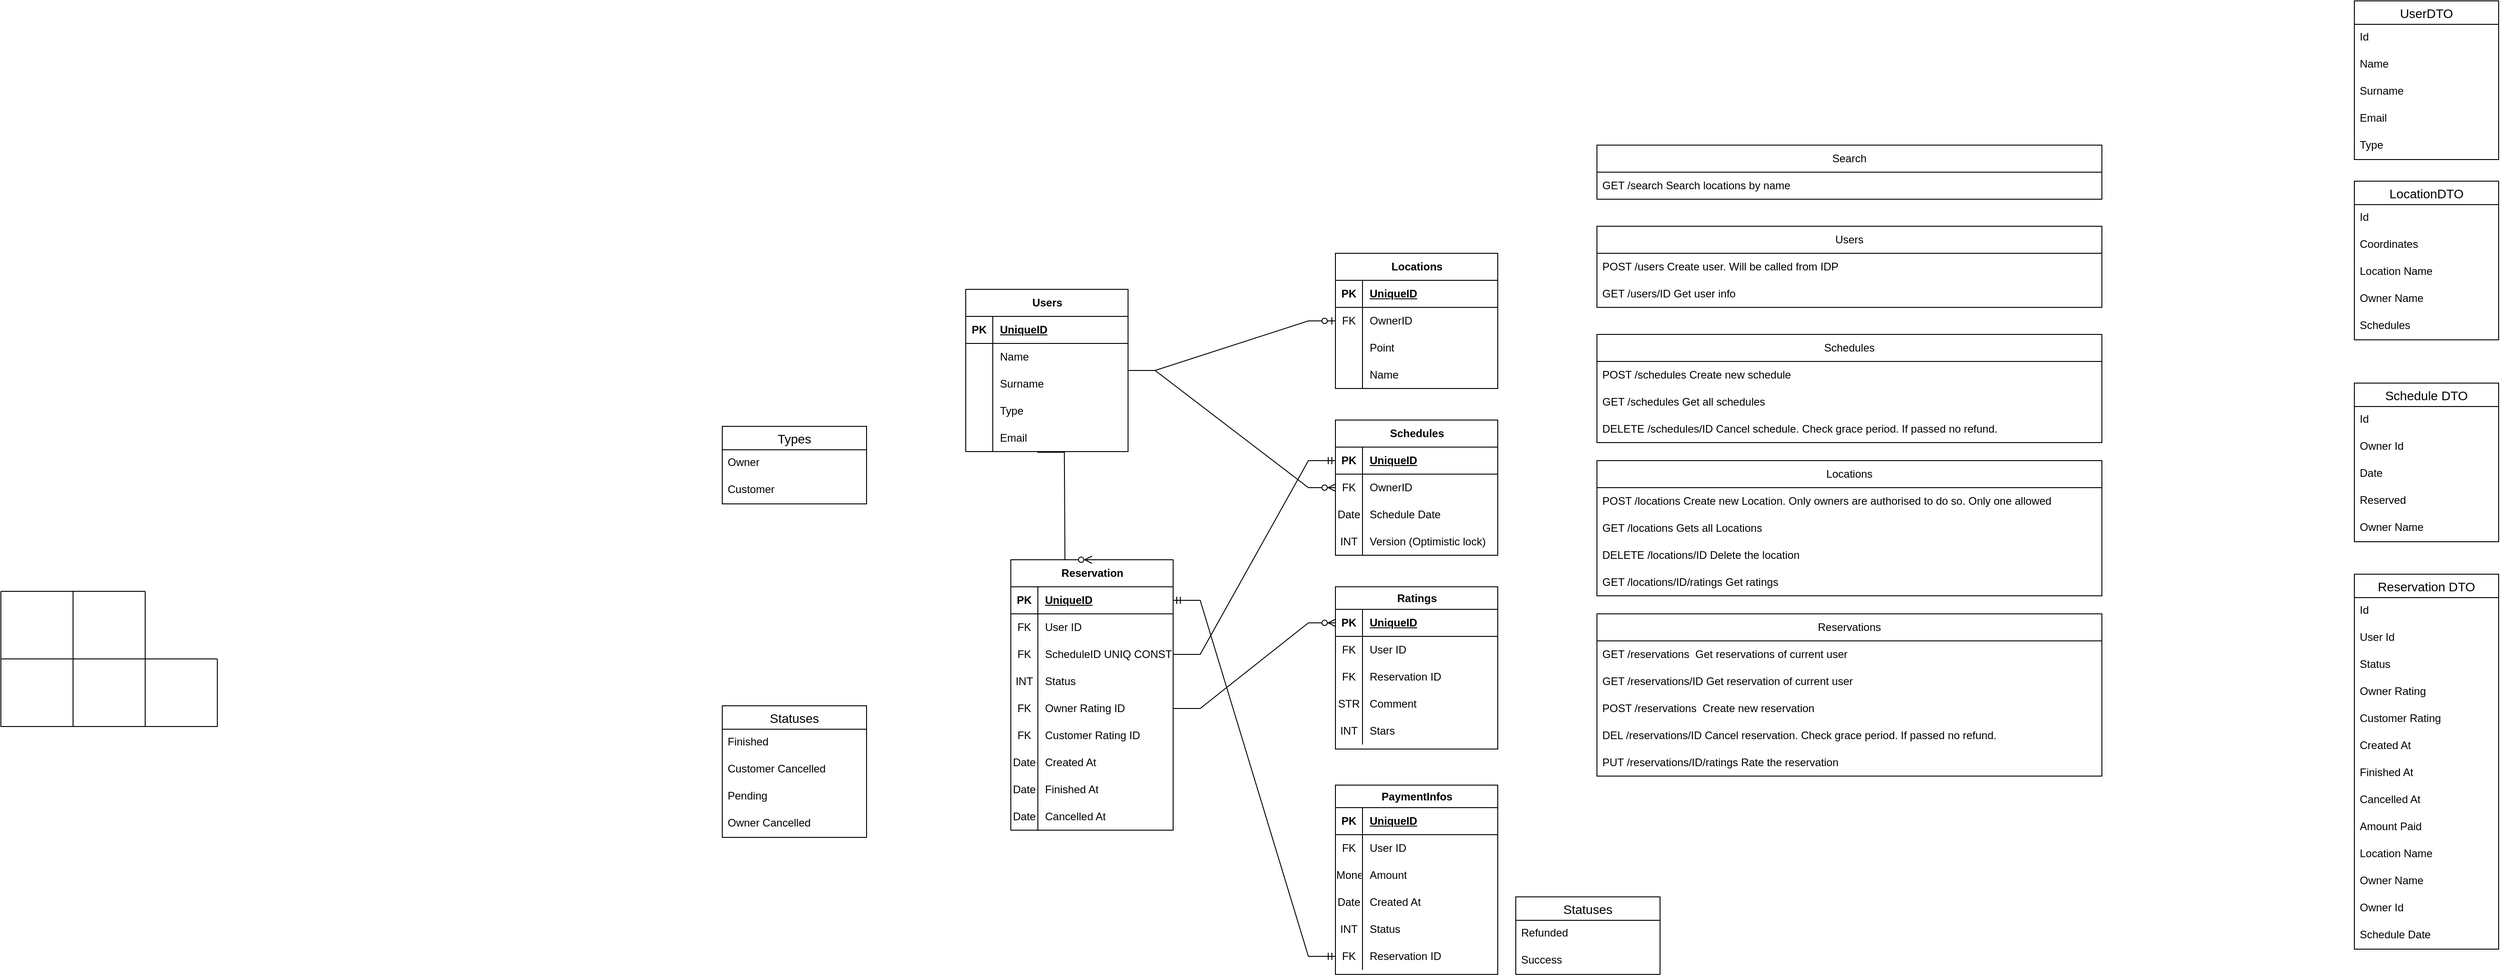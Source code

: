 <mxfile version="24.0.1" type="device">
  <diagram name="Page-1" id="3cFkuHnCAGyWRIBKNSIx">
    <mxGraphModel dx="2986" dy="1959" grid="1" gridSize="10" guides="1" tooltips="1" connect="1" arrows="1" fold="1" page="1" pageScale="1" pageWidth="1600" pageHeight="1200" math="0" shadow="0">
      <root>
        <mxCell id="0" />
        <mxCell id="1" parent="0" />
        <mxCell id="SvgguCyREbQWjPHnLZV8-1" value="Users" style="shape=table;startSize=30;container=1;collapsible=1;childLayout=tableLayout;fixedRows=1;rowLines=0;fontStyle=1;align=center;resizeLast=1;html=1;" parent="1" vertex="1">
          <mxGeometry x="70" y="-90" width="180" height="180" as="geometry" />
        </mxCell>
        <mxCell id="SvgguCyREbQWjPHnLZV8-2" value="" style="shape=tableRow;horizontal=0;startSize=0;swimlaneHead=0;swimlaneBody=0;fillColor=none;collapsible=0;dropTarget=0;points=[[0,0.5],[1,0.5]];portConstraint=eastwest;top=0;left=0;right=0;bottom=1;" parent="SvgguCyREbQWjPHnLZV8-1" vertex="1">
          <mxGeometry y="30" width="180" height="30" as="geometry" />
        </mxCell>
        <mxCell id="SvgguCyREbQWjPHnLZV8-3" value="PK" style="shape=partialRectangle;connectable=0;fillColor=none;top=0;left=0;bottom=0;right=0;fontStyle=1;overflow=hidden;whiteSpace=wrap;html=1;" parent="SvgguCyREbQWjPHnLZV8-2" vertex="1">
          <mxGeometry width="30" height="30" as="geometry">
            <mxRectangle width="30" height="30" as="alternateBounds" />
          </mxGeometry>
        </mxCell>
        <mxCell id="SvgguCyREbQWjPHnLZV8-4" value="UniqueID" style="shape=partialRectangle;connectable=0;fillColor=none;top=0;left=0;bottom=0;right=0;align=left;spacingLeft=6;fontStyle=5;overflow=hidden;whiteSpace=wrap;html=1;" parent="SvgguCyREbQWjPHnLZV8-2" vertex="1">
          <mxGeometry x="30" width="150" height="30" as="geometry">
            <mxRectangle width="150" height="30" as="alternateBounds" />
          </mxGeometry>
        </mxCell>
        <mxCell id="SvgguCyREbQWjPHnLZV8-5" value="" style="shape=tableRow;horizontal=0;startSize=0;swimlaneHead=0;swimlaneBody=0;fillColor=none;collapsible=0;dropTarget=0;points=[[0,0.5],[1,0.5]];portConstraint=eastwest;top=0;left=0;right=0;bottom=0;" parent="SvgguCyREbQWjPHnLZV8-1" vertex="1">
          <mxGeometry y="60" width="180" height="30" as="geometry" />
        </mxCell>
        <mxCell id="SvgguCyREbQWjPHnLZV8-6" value="" style="shape=partialRectangle;connectable=0;fillColor=none;top=0;left=0;bottom=0;right=0;editable=1;overflow=hidden;whiteSpace=wrap;html=1;" parent="SvgguCyREbQWjPHnLZV8-5" vertex="1">
          <mxGeometry width="30" height="30" as="geometry">
            <mxRectangle width="30" height="30" as="alternateBounds" />
          </mxGeometry>
        </mxCell>
        <mxCell id="SvgguCyREbQWjPHnLZV8-7" value="Name" style="shape=partialRectangle;connectable=0;fillColor=none;top=0;left=0;bottom=0;right=0;align=left;spacingLeft=6;overflow=hidden;whiteSpace=wrap;html=1;" parent="SvgguCyREbQWjPHnLZV8-5" vertex="1">
          <mxGeometry x="30" width="150" height="30" as="geometry">
            <mxRectangle width="150" height="30" as="alternateBounds" />
          </mxGeometry>
        </mxCell>
        <mxCell id="SvgguCyREbQWjPHnLZV8-8" value="" style="shape=tableRow;horizontal=0;startSize=0;swimlaneHead=0;swimlaneBody=0;fillColor=none;collapsible=0;dropTarget=0;points=[[0,0.5],[1,0.5]];portConstraint=eastwest;top=0;left=0;right=0;bottom=0;" parent="SvgguCyREbQWjPHnLZV8-1" vertex="1">
          <mxGeometry y="90" width="180" height="30" as="geometry" />
        </mxCell>
        <mxCell id="SvgguCyREbQWjPHnLZV8-9" value="" style="shape=partialRectangle;connectable=0;fillColor=none;top=0;left=0;bottom=0;right=0;editable=1;overflow=hidden;whiteSpace=wrap;html=1;" parent="SvgguCyREbQWjPHnLZV8-8" vertex="1">
          <mxGeometry width="30" height="30" as="geometry">
            <mxRectangle width="30" height="30" as="alternateBounds" />
          </mxGeometry>
        </mxCell>
        <mxCell id="SvgguCyREbQWjPHnLZV8-10" value="Surname" style="shape=partialRectangle;connectable=0;fillColor=none;top=0;left=0;bottom=0;right=0;align=left;spacingLeft=6;overflow=hidden;whiteSpace=wrap;html=1;" parent="SvgguCyREbQWjPHnLZV8-8" vertex="1">
          <mxGeometry x="30" width="150" height="30" as="geometry">
            <mxRectangle width="150" height="30" as="alternateBounds" />
          </mxGeometry>
        </mxCell>
        <mxCell id="SvgguCyREbQWjPHnLZV8-11" value="" style="shape=tableRow;horizontal=0;startSize=0;swimlaneHead=0;swimlaneBody=0;fillColor=none;collapsible=0;dropTarget=0;points=[[0,0.5],[1,0.5]];portConstraint=eastwest;top=0;left=0;right=0;bottom=0;" parent="SvgguCyREbQWjPHnLZV8-1" vertex="1">
          <mxGeometry y="120" width="180" height="30" as="geometry" />
        </mxCell>
        <mxCell id="SvgguCyREbQWjPHnLZV8-12" value="" style="shape=partialRectangle;connectable=0;fillColor=none;top=0;left=0;bottom=0;right=0;editable=1;overflow=hidden;whiteSpace=wrap;html=1;" parent="SvgguCyREbQWjPHnLZV8-11" vertex="1">
          <mxGeometry width="30" height="30" as="geometry">
            <mxRectangle width="30" height="30" as="alternateBounds" />
          </mxGeometry>
        </mxCell>
        <mxCell id="SvgguCyREbQWjPHnLZV8-13" value="Type" style="shape=partialRectangle;connectable=0;fillColor=none;top=0;left=0;bottom=0;right=0;align=left;spacingLeft=6;overflow=hidden;whiteSpace=wrap;html=1;" parent="SvgguCyREbQWjPHnLZV8-11" vertex="1">
          <mxGeometry x="30" width="150" height="30" as="geometry">
            <mxRectangle width="150" height="30" as="alternateBounds" />
          </mxGeometry>
        </mxCell>
        <mxCell id="SvgguCyREbQWjPHnLZV8-91" style="shape=tableRow;horizontal=0;startSize=0;swimlaneHead=0;swimlaneBody=0;fillColor=none;collapsible=0;dropTarget=0;points=[[0,0.5],[1,0.5]];portConstraint=eastwest;top=0;left=0;right=0;bottom=0;" parent="SvgguCyREbQWjPHnLZV8-1" vertex="1">
          <mxGeometry y="150" width="180" height="30" as="geometry" />
        </mxCell>
        <mxCell id="SvgguCyREbQWjPHnLZV8-92" style="shape=partialRectangle;connectable=0;fillColor=none;top=0;left=0;bottom=0;right=0;editable=1;overflow=hidden;whiteSpace=wrap;html=1;" parent="SvgguCyREbQWjPHnLZV8-91" vertex="1">
          <mxGeometry width="30" height="30" as="geometry">
            <mxRectangle width="30" height="30" as="alternateBounds" />
          </mxGeometry>
        </mxCell>
        <mxCell id="SvgguCyREbQWjPHnLZV8-93" value="Email" style="shape=partialRectangle;connectable=0;fillColor=none;top=0;left=0;bottom=0;right=0;align=left;spacingLeft=6;overflow=hidden;whiteSpace=wrap;html=1;" parent="SvgguCyREbQWjPHnLZV8-91" vertex="1">
          <mxGeometry x="30" width="150" height="30" as="geometry">
            <mxRectangle width="150" height="30" as="alternateBounds" />
          </mxGeometry>
        </mxCell>
        <mxCell id="SvgguCyREbQWjPHnLZV8-14" value="Reservation" style="shape=table;startSize=30;container=1;collapsible=1;childLayout=tableLayout;fixedRows=1;rowLines=0;fontStyle=1;align=center;resizeLast=1;html=1;" parent="1" vertex="1">
          <mxGeometry x="120" y="210" width="180" height="300" as="geometry" />
        </mxCell>
        <mxCell id="SvgguCyREbQWjPHnLZV8-15" value="" style="shape=tableRow;horizontal=0;startSize=0;swimlaneHead=0;swimlaneBody=0;fillColor=none;collapsible=0;dropTarget=0;points=[[0,0.5],[1,0.5]];portConstraint=eastwest;top=0;left=0;right=0;bottom=1;" parent="SvgguCyREbQWjPHnLZV8-14" vertex="1">
          <mxGeometry y="30" width="180" height="30" as="geometry" />
        </mxCell>
        <mxCell id="SvgguCyREbQWjPHnLZV8-16" value="PK" style="shape=partialRectangle;connectable=0;fillColor=none;top=0;left=0;bottom=0;right=0;fontStyle=1;overflow=hidden;whiteSpace=wrap;html=1;" parent="SvgguCyREbQWjPHnLZV8-15" vertex="1">
          <mxGeometry width="30" height="30" as="geometry">
            <mxRectangle width="30" height="30" as="alternateBounds" />
          </mxGeometry>
        </mxCell>
        <mxCell id="SvgguCyREbQWjPHnLZV8-17" value="UniqueID" style="shape=partialRectangle;connectable=0;fillColor=none;top=0;left=0;bottom=0;right=0;align=left;spacingLeft=6;fontStyle=5;overflow=hidden;whiteSpace=wrap;html=1;" parent="SvgguCyREbQWjPHnLZV8-15" vertex="1">
          <mxGeometry x="30" width="150" height="30" as="geometry">
            <mxRectangle width="150" height="30" as="alternateBounds" />
          </mxGeometry>
        </mxCell>
        <mxCell id="SvgguCyREbQWjPHnLZV8-18" value="" style="shape=tableRow;horizontal=0;startSize=0;swimlaneHead=0;swimlaneBody=0;fillColor=none;collapsible=0;dropTarget=0;points=[[0,0.5],[1,0.5]];portConstraint=eastwest;top=0;left=0;right=0;bottom=0;" parent="SvgguCyREbQWjPHnLZV8-14" vertex="1">
          <mxGeometry y="60" width="180" height="30" as="geometry" />
        </mxCell>
        <mxCell id="SvgguCyREbQWjPHnLZV8-19" value="FK" style="shape=partialRectangle;connectable=0;fillColor=none;top=0;left=0;bottom=0;right=0;editable=1;overflow=hidden;whiteSpace=wrap;html=1;" parent="SvgguCyREbQWjPHnLZV8-18" vertex="1">
          <mxGeometry width="30" height="30" as="geometry">
            <mxRectangle width="30" height="30" as="alternateBounds" />
          </mxGeometry>
        </mxCell>
        <mxCell id="SvgguCyREbQWjPHnLZV8-20" value="User ID" style="shape=partialRectangle;connectable=0;fillColor=none;top=0;left=0;bottom=0;right=0;align=left;spacingLeft=6;overflow=hidden;whiteSpace=wrap;html=1;" parent="SvgguCyREbQWjPHnLZV8-18" vertex="1">
          <mxGeometry x="30" width="150" height="30" as="geometry">
            <mxRectangle width="150" height="30" as="alternateBounds" />
          </mxGeometry>
        </mxCell>
        <mxCell id="SvgguCyREbQWjPHnLZV8-21" value="" style="shape=tableRow;horizontal=0;startSize=0;swimlaneHead=0;swimlaneBody=0;fillColor=none;collapsible=0;dropTarget=0;points=[[0,0.5],[1,0.5]];portConstraint=eastwest;top=0;left=0;right=0;bottom=0;" parent="SvgguCyREbQWjPHnLZV8-14" vertex="1">
          <mxGeometry y="90" width="180" height="30" as="geometry" />
        </mxCell>
        <mxCell id="SvgguCyREbQWjPHnLZV8-22" value="FK" style="shape=partialRectangle;connectable=0;fillColor=none;top=0;left=0;bottom=0;right=0;editable=1;overflow=hidden;whiteSpace=wrap;html=1;" parent="SvgguCyREbQWjPHnLZV8-21" vertex="1">
          <mxGeometry width="30" height="30" as="geometry">
            <mxRectangle width="30" height="30" as="alternateBounds" />
          </mxGeometry>
        </mxCell>
        <mxCell id="SvgguCyREbQWjPHnLZV8-23" value="ScheduleID UNIQ CONST" style="shape=partialRectangle;connectable=0;fillColor=none;top=0;left=0;bottom=0;right=0;align=left;spacingLeft=6;overflow=hidden;whiteSpace=wrap;html=1;" parent="SvgguCyREbQWjPHnLZV8-21" vertex="1">
          <mxGeometry x="30" width="150" height="30" as="geometry">
            <mxRectangle width="150" height="30" as="alternateBounds" />
          </mxGeometry>
        </mxCell>
        <mxCell id="SvgguCyREbQWjPHnLZV8-24" value="" style="shape=tableRow;horizontal=0;startSize=0;swimlaneHead=0;swimlaneBody=0;fillColor=none;collapsible=0;dropTarget=0;points=[[0,0.5],[1,0.5]];portConstraint=eastwest;top=0;left=0;right=0;bottom=0;" parent="SvgguCyREbQWjPHnLZV8-14" vertex="1">
          <mxGeometry y="120" width="180" height="30" as="geometry" />
        </mxCell>
        <mxCell id="SvgguCyREbQWjPHnLZV8-25" value="INT" style="shape=partialRectangle;connectable=0;fillColor=none;top=0;left=0;bottom=0;right=0;editable=1;overflow=hidden;whiteSpace=wrap;html=1;" parent="SvgguCyREbQWjPHnLZV8-24" vertex="1">
          <mxGeometry width="30" height="30" as="geometry">
            <mxRectangle width="30" height="30" as="alternateBounds" />
          </mxGeometry>
        </mxCell>
        <mxCell id="SvgguCyREbQWjPHnLZV8-26" value="Status" style="shape=partialRectangle;connectable=0;fillColor=none;top=0;left=0;bottom=0;right=0;align=left;spacingLeft=6;overflow=hidden;whiteSpace=wrap;html=1;" parent="SvgguCyREbQWjPHnLZV8-24" vertex="1">
          <mxGeometry x="30" width="150" height="30" as="geometry">
            <mxRectangle width="150" height="30" as="alternateBounds" />
          </mxGeometry>
        </mxCell>
        <mxCell id="SvgguCyREbQWjPHnLZV8-41" style="shape=tableRow;horizontal=0;startSize=0;swimlaneHead=0;swimlaneBody=0;fillColor=none;collapsible=0;dropTarget=0;points=[[0,0.5],[1,0.5]];portConstraint=eastwest;top=0;left=0;right=0;bottom=0;" parent="SvgguCyREbQWjPHnLZV8-14" vertex="1">
          <mxGeometry y="150" width="180" height="30" as="geometry" />
        </mxCell>
        <mxCell id="SvgguCyREbQWjPHnLZV8-42" value="FK" style="shape=partialRectangle;connectable=0;fillColor=none;top=0;left=0;bottom=0;right=0;editable=1;overflow=hidden;whiteSpace=wrap;html=1;" parent="SvgguCyREbQWjPHnLZV8-41" vertex="1">
          <mxGeometry width="30" height="30" as="geometry">
            <mxRectangle width="30" height="30" as="alternateBounds" />
          </mxGeometry>
        </mxCell>
        <mxCell id="SvgguCyREbQWjPHnLZV8-43" value="Owner Rating ID" style="shape=partialRectangle;connectable=0;fillColor=none;top=0;left=0;bottom=0;right=0;align=left;spacingLeft=6;overflow=hidden;whiteSpace=wrap;html=1;" parent="SvgguCyREbQWjPHnLZV8-41" vertex="1">
          <mxGeometry x="30" width="150" height="30" as="geometry">
            <mxRectangle width="150" height="30" as="alternateBounds" />
          </mxGeometry>
        </mxCell>
        <mxCell id="SvgguCyREbQWjPHnLZV8-78" style="shape=tableRow;horizontal=0;startSize=0;swimlaneHead=0;swimlaneBody=0;fillColor=none;collapsible=0;dropTarget=0;points=[[0,0.5],[1,0.5]];portConstraint=eastwest;top=0;left=0;right=0;bottom=0;" parent="SvgguCyREbQWjPHnLZV8-14" vertex="1">
          <mxGeometry y="180" width="180" height="30" as="geometry" />
        </mxCell>
        <mxCell id="SvgguCyREbQWjPHnLZV8-79" value="FK" style="shape=partialRectangle;connectable=0;fillColor=none;top=0;left=0;bottom=0;right=0;editable=1;overflow=hidden;whiteSpace=wrap;html=1;" parent="SvgguCyREbQWjPHnLZV8-78" vertex="1">
          <mxGeometry width="30" height="30" as="geometry">
            <mxRectangle width="30" height="30" as="alternateBounds" />
          </mxGeometry>
        </mxCell>
        <mxCell id="SvgguCyREbQWjPHnLZV8-80" value="Customer Rating ID" style="shape=partialRectangle;connectable=0;fillColor=none;top=0;left=0;bottom=0;right=0;align=left;spacingLeft=6;overflow=hidden;whiteSpace=wrap;html=1;" parent="SvgguCyREbQWjPHnLZV8-78" vertex="1">
          <mxGeometry x="30" width="150" height="30" as="geometry">
            <mxRectangle width="150" height="30" as="alternateBounds" />
          </mxGeometry>
        </mxCell>
        <mxCell id="p0pps07FOHElQhbZ_W9Z-16" style="shape=tableRow;horizontal=0;startSize=0;swimlaneHead=0;swimlaneBody=0;fillColor=none;collapsible=0;dropTarget=0;points=[[0,0.5],[1,0.5]];portConstraint=eastwest;top=0;left=0;right=0;bottom=0;" parent="SvgguCyREbQWjPHnLZV8-14" vertex="1">
          <mxGeometry y="210" width="180" height="30" as="geometry" />
        </mxCell>
        <mxCell id="p0pps07FOHElQhbZ_W9Z-17" value="Date" style="shape=partialRectangle;connectable=0;fillColor=none;top=0;left=0;bottom=0;right=0;editable=1;overflow=hidden;whiteSpace=wrap;html=1;" parent="p0pps07FOHElQhbZ_W9Z-16" vertex="1">
          <mxGeometry width="30" height="30" as="geometry">
            <mxRectangle width="30" height="30" as="alternateBounds" />
          </mxGeometry>
        </mxCell>
        <mxCell id="p0pps07FOHElQhbZ_W9Z-18" value="Created At" style="shape=partialRectangle;connectable=0;fillColor=none;top=0;left=0;bottom=0;right=0;align=left;spacingLeft=6;overflow=hidden;whiteSpace=wrap;html=1;" parent="p0pps07FOHElQhbZ_W9Z-16" vertex="1">
          <mxGeometry x="30" width="150" height="30" as="geometry">
            <mxRectangle width="150" height="30" as="alternateBounds" />
          </mxGeometry>
        </mxCell>
        <mxCell id="p0pps07FOHElQhbZ_W9Z-19" style="shape=tableRow;horizontal=0;startSize=0;swimlaneHead=0;swimlaneBody=0;fillColor=none;collapsible=0;dropTarget=0;points=[[0,0.5],[1,0.5]];portConstraint=eastwest;top=0;left=0;right=0;bottom=0;" parent="SvgguCyREbQWjPHnLZV8-14" vertex="1">
          <mxGeometry y="240" width="180" height="30" as="geometry" />
        </mxCell>
        <mxCell id="p0pps07FOHElQhbZ_W9Z-20" value="Date" style="shape=partialRectangle;connectable=0;fillColor=none;top=0;left=0;bottom=0;right=0;editable=1;overflow=hidden;whiteSpace=wrap;html=1;" parent="p0pps07FOHElQhbZ_W9Z-19" vertex="1">
          <mxGeometry width="30" height="30" as="geometry">
            <mxRectangle width="30" height="30" as="alternateBounds" />
          </mxGeometry>
        </mxCell>
        <mxCell id="p0pps07FOHElQhbZ_W9Z-21" value="Finished At" style="shape=partialRectangle;connectable=0;fillColor=none;top=0;left=0;bottom=0;right=0;align=left;spacingLeft=6;overflow=hidden;whiteSpace=wrap;html=1;" parent="p0pps07FOHElQhbZ_W9Z-19" vertex="1">
          <mxGeometry x="30" width="150" height="30" as="geometry">
            <mxRectangle width="150" height="30" as="alternateBounds" />
          </mxGeometry>
        </mxCell>
        <mxCell id="p0pps07FOHElQhbZ_W9Z-22" style="shape=tableRow;horizontal=0;startSize=0;swimlaneHead=0;swimlaneBody=0;fillColor=none;collapsible=0;dropTarget=0;points=[[0,0.5],[1,0.5]];portConstraint=eastwest;top=0;left=0;right=0;bottom=0;" parent="SvgguCyREbQWjPHnLZV8-14" vertex="1">
          <mxGeometry y="270" width="180" height="30" as="geometry" />
        </mxCell>
        <mxCell id="p0pps07FOHElQhbZ_W9Z-23" value="Date" style="shape=partialRectangle;connectable=0;fillColor=none;top=0;left=0;bottom=0;right=0;editable=1;overflow=hidden;whiteSpace=wrap;html=1;" parent="p0pps07FOHElQhbZ_W9Z-22" vertex="1">
          <mxGeometry width="30" height="30" as="geometry">
            <mxRectangle width="30" height="30" as="alternateBounds" />
          </mxGeometry>
        </mxCell>
        <mxCell id="p0pps07FOHElQhbZ_W9Z-24" value="Cancelled At" style="shape=partialRectangle;connectable=0;fillColor=none;top=0;left=0;bottom=0;right=0;align=left;spacingLeft=6;overflow=hidden;whiteSpace=wrap;html=1;" parent="p0pps07FOHElQhbZ_W9Z-22" vertex="1">
          <mxGeometry x="30" width="150" height="30" as="geometry">
            <mxRectangle width="150" height="30" as="alternateBounds" />
          </mxGeometry>
        </mxCell>
        <mxCell id="SvgguCyREbQWjPHnLZV8-27" value="Schedules" style="shape=table;startSize=30;container=1;collapsible=1;childLayout=tableLayout;fixedRows=1;rowLines=0;fontStyle=1;align=center;resizeLast=1;html=1;" parent="1" vertex="1">
          <mxGeometry x="480" y="55" width="180" height="150" as="geometry" />
        </mxCell>
        <mxCell id="SvgguCyREbQWjPHnLZV8-28" value="" style="shape=tableRow;horizontal=0;startSize=0;swimlaneHead=0;swimlaneBody=0;fillColor=none;collapsible=0;dropTarget=0;points=[[0,0.5],[1,0.5]];portConstraint=eastwest;top=0;left=0;right=0;bottom=1;" parent="SvgguCyREbQWjPHnLZV8-27" vertex="1">
          <mxGeometry y="30" width="180" height="30" as="geometry" />
        </mxCell>
        <mxCell id="SvgguCyREbQWjPHnLZV8-29" value="PK" style="shape=partialRectangle;connectable=0;fillColor=none;top=0;left=0;bottom=0;right=0;fontStyle=1;overflow=hidden;whiteSpace=wrap;html=1;" parent="SvgguCyREbQWjPHnLZV8-28" vertex="1">
          <mxGeometry width="30" height="30" as="geometry">
            <mxRectangle width="30" height="30" as="alternateBounds" />
          </mxGeometry>
        </mxCell>
        <mxCell id="SvgguCyREbQWjPHnLZV8-30" value="UniqueID" style="shape=partialRectangle;connectable=0;fillColor=none;top=0;left=0;bottom=0;right=0;align=left;spacingLeft=6;fontStyle=5;overflow=hidden;whiteSpace=wrap;html=1;" parent="SvgguCyREbQWjPHnLZV8-28" vertex="1">
          <mxGeometry x="30" width="150" height="30" as="geometry">
            <mxRectangle width="150" height="30" as="alternateBounds" />
          </mxGeometry>
        </mxCell>
        <mxCell id="SvgguCyREbQWjPHnLZV8-31" value="" style="shape=tableRow;horizontal=0;startSize=0;swimlaneHead=0;swimlaneBody=0;fillColor=none;collapsible=0;dropTarget=0;points=[[0,0.5],[1,0.5]];portConstraint=eastwest;top=0;left=0;right=0;bottom=0;" parent="SvgguCyREbQWjPHnLZV8-27" vertex="1">
          <mxGeometry y="60" width="180" height="30" as="geometry" />
        </mxCell>
        <mxCell id="SvgguCyREbQWjPHnLZV8-32" value="FK" style="shape=partialRectangle;connectable=0;fillColor=none;top=0;left=0;bottom=0;right=0;editable=1;overflow=hidden;whiteSpace=wrap;html=1;" parent="SvgguCyREbQWjPHnLZV8-31" vertex="1">
          <mxGeometry width="30" height="30" as="geometry">
            <mxRectangle width="30" height="30" as="alternateBounds" />
          </mxGeometry>
        </mxCell>
        <mxCell id="SvgguCyREbQWjPHnLZV8-33" value="OwnerID" style="shape=partialRectangle;connectable=0;fillColor=none;top=0;left=0;bottom=0;right=0;align=left;spacingLeft=6;overflow=hidden;whiteSpace=wrap;html=1;" parent="SvgguCyREbQWjPHnLZV8-31" vertex="1">
          <mxGeometry x="30" width="150" height="30" as="geometry">
            <mxRectangle width="150" height="30" as="alternateBounds" />
          </mxGeometry>
        </mxCell>
        <mxCell id="SvgguCyREbQWjPHnLZV8-34" value="" style="shape=tableRow;horizontal=0;startSize=0;swimlaneHead=0;swimlaneBody=0;fillColor=none;collapsible=0;dropTarget=0;points=[[0,0.5],[1,0.5]];portConstraint=eastwest;top=0;left=0;right=0;bottom=0;" parent="SvgguCyREbQWjPHnLZV8-27" vertex="1">
          <mxGeometry y="90" width="180" height="30" as="geometry" />
        </mxCell>
        <mxCell id="SvgguCyREbQWjPHnLZV8-35" value="Date" style="shape=partialRectangle;connectable=0;fillColor=none;top=0;left=0;bottom=0;right=0;editable=1;overflow=hidden;whiteSpace=wrap;html=1;" parent="SvgguCyREbQWjPHnLZV8-34" vertex="1">
          <mxGeometry width="30" height="30" as="geometry">
            <mxRectangle width="30" height="30" as="alternateBounds" />
          </mxGeometry>
        </mxCell>
        <mxCell id="SvgguCyREbQWjPHnLZV8-36" value="Schedule Date" style="shape=partialRectangle;connectable=0;fillColor=none;top=0;left=0;bottom=0;right=0;align=left;spacingLeft=6;overflow=hidden;whiteSpace=wrap;html=1;" parent="SvgguCyREbQWjPHnLZV8-34" vertex="1">
          <mxGeometry x="30" width="150" height="30" as="geometry">
            <mxRectangle width="150" height="30" as="alternateBounds" />
          </mxGeometry>
        </mxCell>
        <mxCell id="SvgguCyREbQWjPHnLZV8-37" value="" style="shape=tableRow;horizontal=0;startSize=0;swimlaneHead=0;swimlaneBody=0;fillColor=none;collapsible=0;dropTarget=0;points=[[0,0.5],[1,0.5]];portConstraint=eastwest;top=0;left=0;right=0;bottom=0;" parent="SvgguCyREbQWjPHnLZV8-27" vertex="1">
          <mxGeometry y="120" width="180" height="30" as="geometry" />
        </mxCell>
        <mxCell id="SvgguCyREbQWjPHnLZV8-38" value="INT" style="shape=partialRectangle;connectable=0;fillColor=none;top=0;left=0;bottom=0;right=0;editable=1;overflow=hidden;whiteSpace=wrap;html=1;" parent="SvgguCyREbQWjPHnLZV8-37" vertex="1">
          <mxGeometry width="30" height="30" as="geometry">
            <mxRectangle width="30" height="30" as="alternateBounds" />
          </mxGeometry>
        </mxCell>
        <mxCell id="SvgguCyREbQWjPHnLZV8-39" value="Version (Optimistic lock)" style="shape=partialRectangle;connectable=0;fillColor=none;top=0;left=0;bottom=0;right=0;align=left;spacingLeft=6;overflow=hidden;whiteSpace=wrap;html=1;" parent="SvgguCyREbQWjPHnLZV8-37" vertex="1">
          <mxGeometry x="30" width="150" height="30" as="geometry">
            <mxRectangle width="150" height="30" as="alternateBounds" />
          </mxGeometry>
        </mxCell>
        <mxCell id="SvgguCyREbQWjPHnLZV8-44" value="Ratings" style="shape=table;startSize=25;container=1;collapsible=1;childLayout=tableLayout;fixedRows=1;rowLines=0;fontStyle=1;align=center;resizeLast=1;html=1;" parent="1" vertex="1">
          <mxGeometry x="480" y="240" width="180" height="180" as="geometry" />
        </mxCell>
        <mxCell id="SvgguCyREbQWjPHnLZV8-45" value="" style="shape=tableRow;horizontal=0;startSize=0;swimlaneHead=0;swimlaneBody=0;fillColor=none;collapsible=0;dropTarget=0;points=[[0,0.5],[1,0.5]];portConstraint=eastwest;top=0;left=0;right=0;bottom=1;" parent="SvgguCyREbQWjPHnLZV8-44" vertex="1">
          <mxGeometry y="25" width="180" height="30" as="geometry" />
        </mxCell>
        <mxCell id="SvgguCyREbQWjPHnLZV8-46" value="PK" style="shape=partialRectangle;connectable=0;fillColor=none;top=0;left=0;bottom=0;right=0;fontStyle=1;overflow=hidden;whiteSpace=wrap;html=1;" parent="SvgguCyREbQWjPHnLZV8-45" vertex="1">
          <mxGeometry width="30" height="30" as="geometry">
            <mxRectangle width="30" height="30" as="alternateBounds" />
          </mxGeometry>
        </mxCell>
        <mxCell id="SvgguCyREbQWjPHnLZV8-47" value="UniqueID" style="shape=partialRectangle;connectable=0;fillColor=none;top=0;left=0;bottom=0;right=0;align=left;spacingLeft=6;fontStyle=5;overflow=hidden;whiteSpace=wrap;html=1;" parent="SvgguCyREbQWjPHnLZV8-45" vertex="1">
          <mxGeometry x="30" width="150" height="30" as="geometry">
            <mxRectangle width="150" height="30" as="alternateBounds" />
          </mxGeometry>
        </mxCell>
        <mxCell id="SvgguCyREbQWjPHnLZV8-48" value="" style="shape=tableRow;horizontal=0;startSize=0;swimlaneHead=0;swimlaneBody=0;fillColor=none;collapsible=0;dropTarget=0;points=[[0,0.5],[1,0.5]];portConstraint=eastwest;top=0;left=0;right=0;bottom=0;" parent="SvgguCyREbQWjPHnLZV8-44" vertex="1">
          <mxGeometry y="55" width="180" height="30" as="geometry" />
        </mxCell>
        <mxCell id="SvgguCyREbQWjPHnLZV8-49" value="FK" style="shape=partialRectangle;connectable=0;fillColor=none;top=0;left=0;bottom=0;right=0;editable=1;overflow=hidden;whiteSpace=wrap;html=1;" parent="SvgguCyREbQWjPHnLZV8-48" vertex="1">
          <mxGeometry width="30" height="30" as="geometry">
            <mxRectangle width="30" height="30" as="alternateBounds" />
          </mxGeometry>
        </mxCell>
        <mxCell id="SvgguCyREbQWjPHnLZV8-50" value="User ID" style="shape=partialRectangle;connectable=0;fillColor=none;top=0;left=0;bottom=0;right=0;align=left;spacingLeft=6;overflow=hidden;whiteSpace=wrap;html=1;" parent="SvgguCyREbQWjPHnLZV8-48" vertex="1">
          <mxGeometry x="30" width="150" height="30" as="geometry">
            <mxRectangle width="150" height="30" as="alternateBounds" />
          </mxGeometry>
        </mxCell>
        <mxCell id="SvgguCyREbQWjPHnLZV8-51" value="" style="shape=tableRow;horizontal=0;startSize=0;swimlaneHead=0;swimlaneBody=0;fillColor=none;collapsible=0;dropTarget=0;points=[[0,0.5],[1,0.5]];portConstraint=eastwest;top=0;left=0;right=0;bottom=0;" parent="SvgguCyREbQWjPHnLZV8-44" vertex="1">
          <mxGeometry y="85" width="180" height="30" as="geometry" />
        </mxCell>
        <mxCell id="SvgguCyREbQWjPHnLZV8-52" value="FK" style="shape=partialRectangle;connectable=0;fillColor=none;top=0;left=0;bottom=0;right=0;editable=1;overflow=hidden;whiteSpace=wrap;html=1;" parent="SvgguCyREbQWjPHnLZV8-51" vertex="1">
          <mxGeometry width="30" height="30" as="geometry">
            <mxRectangle width="30" height="30" as="alternateBounds" />
          </mxGeometry>
        </mxCell>
        <mxCell id="SvgguCyREbQWjPHnLZV8-53" value="Reservation ID" style="shape=partialRectangle;connectable=0;fillColor=none;top=0;left=0;bottom=0;right=0;align=left;spacingLeft=6;overflow=hidden;whiteSpace=wrap;html=1;" parent="SvgguCyREbQWjPHnLZV8-51" vertex="1">
          <mxGeometry x="30" width="150" height="30" as="geometry">
            <mxRectangle width="150" height="30" as="alternateBounds" />
          </mxGeometry>
        </mxCell>
        <mxCell id="SvgguCyREbQWjPHnLZV8-54" value="" style="shape=tableRow;horizontal=0;startSize=0;swimlaneHead=0;swimlaneBody=0;fillColor=none;collapsible=0;dropTarget=0;points=[[0,0.5],[1,0.5]];portConstraint=eastwest;top=0;left=0;right=0;bottom=0;" parent="SvgguCyREbQWjPHnLZV8-44" vertex="1">
          <mxGeometry y="115" width="180" height="30" as="geometry" />
        </mxCell>
        <mxCell id="SvgguCyREbQWjPHnLZV8-55" value="STR" style="shape=partialRectangle;connectable=0;fillColor=none;top=0;left=0;bottom=0;right=0;editable=1;overflow=hidden;whiteSpace=wrap;html=1;" parent="SvgguCyREbQWjPHnLZV8-54" vertex="1">
          <mxGeometry width="30" height="30" as="geometry">
            <mxRectangle width="30" height="30" as="alternateBounds" />
          </mxGeometry>
        </mxCell>
        <mxCell id="SvgguCyREbQWjPHnLZV8-56" value="Comment" style="shape=partialRectangle;connectable=0;fillColor=none;top=0;left=0;bottom=0;right=0;align=left;spacingLeft=6;overflow=hidden;whiteSpace=wrap;html=1;" parent="SvgguCyREbQWjPHnLZV8-54" vertex="1">
          <mxGeometry x="30" width="150" height="30" as="geometry">
            <mxRectangle width="150" height="30" as="alternateBounds" />
          </mxGeometry>
        </mxCell>
        <mxCell id="SvgguCyREbQWjPHnLZV8-57" style="shape=tableRow;horizontal=0;startSize=0;swimlaneHead=0;swimlaneBody=0;fillColor=none;collapsible=0;dropTarget=0;points=[[0,0.5],[1,0.5]];portConstraint=eastwest;top=0;left=0;right=0;bottom=0;" parent="SvgguCyREbQWjPHnLZV8-44" vertex="1">
          <mxGeometry y="145" width="180" height="30" as="geometry" />
        </mxCell>
        <mxCell id="SvgguCyREbQWjPHnLZV8-58" value="INT" style="shape=partialRectangle;connectable=0;fillColor=none;top=0;left=0;bottom=0;right=0;editable=1;overflow=hidden;whiteSpace=wrap;html=1;" parent="SvgguCyREbQWjPHnLZV8-57" vertex="1">
          <mxGeometry width="30" height="30" as="geometry">
            <mxRectangle width="30" height="30" as="alternateBounds" />
          </mxGeometry>
        </mxCell>
        <mxCell id="SvgguCyREbQWjPHnLZV8-59" value="Stars" style="shape=partialRectangle;connectable=0;fillColor=none;top=0;left=0;bottom=0;right=0;align=left;spacingLeft=6;overflow=hidden;whiteSpace=wrap;html=1;" parent="SvgguCyREbQWjPHnLZV8-57" vertex="1">
          <mxGeometry x="30" width="150" height="30" as="geometry">
            <mxRectangle width="150" height="30" as="alternateBounds" />
          </mxGeometry>
        </mxCell>
        <mxCell id="SvgguCyREbQWjPHnLZV8-60" value="Locations" style="shape=table;startSize=30;container=1;collapsible=1;childLayout=tableLayout;fixedRows=1;rowLines=0;fontStyle=1;align=center;resizeLast=1;html=1;" parent="1" vertex="1">
          <mxGeometry x="480" y="-130" width="180" height="150" as="geometry" />
        </mxCell>
        <mxCell id="SvgguCyREbQWjPHnLZV8-61" value="" style="shape=tableRow;horizontal=0;startSize=0;swimlaneHead=0;swimlaneBody=0;fillColor=none;collapsible=0;dropTarget=0;points=[[0,0.5],[1,0.5]];portConstraint=eastwest;top=0;left=0;right=0;bottom=1;" parent="SvgguCyREbQWjPHnLZV8-60" vertex="1">
          <mxGeometry y="30" width="180" height="30" as="geometry" />
        </mxCell>
        <mxCell id="SvgguCyREbQWjPHnLZV8-62" value="PK" style="shape=partialRectangle;connectable=0;fillColor=none;top=0;left=0;bottom=0;right=0;fontStyle=1;overflow=hidden;whiteSpace=wrap;html=1;" parent="SvgguCyREbQWjPHnLZV8-61" vertex="1">
          <mxGeometry width="30" height="30" as="geometry">
            <mxRectangle width="30" height="30" as="alternateBounds" />
          </mxGeometry>
        </mxCell>
        <mxCell id="SvgguCyREbQWjPHnLZV8-63" value="UniqueID" style="shape=partialRectangle;connectable=0;fillColor=none;top=0;left=0;bottom=0;right=0;align=left;spacingLeft=6;fontStyle=5;overflow=hidden;whiteSpace=wrap;html=1;" parent="SvgguCyREbQWjPHnLZV8-61" vertex="1">
          <mxGeometry x="30" width="150" height="30" as="geometry">
            <mxRectangle width="150" height="30" as="alternateBounds" />
          </mxGeometry>
        </mxCell>
        <mxCell id="SvgguCyREbQWjPHnLZV8-64" value="" style="shape=tableRow;horizontal=0;startSize=0;swimlaneHead=0;swimlaneBody=0;fillColor=none;collapsible=0;dropTarget=0;points=[[0,0.5],[1,0.5]];portConstraint=eastwest;top=0;left=0;right=0;bottom=0;" parent="SvgguCyREbQWjPHnLZV8-60" vertex="1">
          <mxGeometry y="60" width="180" height="30" as="geometry" />
        </mxCell>
        <mxCell id="SvgguCyREbQWjPHnLZV8-65" value="FK" style="shape=partialRectangle;connectable=0;fillColor=none;top=0;left=0;bottom=0;right=0;editable=1;overflow=hidden;whiteSpace=wrap;html=1;" parent="SvgguCyREbQWjPHnLZV8-64" vertex="1">
          <mxGeometry width="30" height="30" as="geometry">
            <mxRectangle width="30" height="30" as="alternateBounds" />
          </mxGeometry>
        </mxCell>
        <mxCell id="SvgguCyREbQWjPHnLZV8-66" value="OwnerID" style="shape=partialRectangle;connectable=0;fillColor=none;top=0;left=0;bottom=0;right=0;align=left;spacingLeft=6;overflow=hidden;whiteSpace=wrap;html=1;" parent="SvgguCyREbQWjPHnLZV8-64" vertex="1">
          <mxGeometry x="30" width="150" height="30" as="geometry">
            <mxRectangle width="150" height="30" as="alternateBounds" />
          </mxGeometry>
        </mxCell>
        <mxCell id="SvgguCyREbQWjPHnLZV8-67" value="" style="shape=tableRow;horizontal=0;startSize=0;swimlaneHead=0;swimlaneBody=0;fillColor=none;collapsible=0;dropTarget=0;points=[[0,0.5],[1,0.5]];portConstraint=eastwest;top=0;left=0;right=0;bottom=0;" parent="SvgguCyREbQWjPHnLZV8-60" vertex="1">
          <mxGeometry y="90" width="180" height="30" as="geometry" />
        </mxCell>
        <mxCell id="SvgguCyREbQWjPHnLZV8-68" value="" style="shape=partialRectangle;connectable=0;fillColor=none;top=0;left=0;bottom=0;right=0;editable=1;overflow=hidden;whiteSpace=wrap;html=1;" parent="SvgguCyREbQWjPHnLZV8-67" vertex="1">
          <mxGeometry width="30" height="30" as="geometry">
            <mxRectangle width="30" height="30" as="alternateBounds" />
          </mxGeometry>
        </mxCell>
        <mxCell id="SvgguCyREbQWjPHnLZV8-69" value="Point" style="shape=partialRectangle;connectable=0;fillColor=none;top=0;left=0;bottom=0;right=0;align=left;spacingLeft=6;overflow=hidden;whiteSpace=wrap;html=1;" parent="SvgguCyREbQWjPHnLZV8-67" vertex="1">
          <mxGeometry x="30" width="150" height="30" as="geometry">
            <mxRectangle width="150" height="30" as="alternateBounds" />
          </mxGeometry>
        </mxCell>
        <mxCell id="SvgguCyREbQWjPHnLZV8-70" value="" style="shape=tableRow;horizontal=0;startSize=0;swimlaneHead=0;swimlaneBody=0;fillColor=none;collapsible=0;dropTarget=0;points=[[0,0.5],[1,0.5]];portConstraint=eastwest;top=0;left=0;right=0;bottom=0;" parent="SvgguCyREbQWjPHnLZV8-60" vertex="1">
          <mxGeometry y="120" width="180" height="30" as="geometry" />
        </mxCell>
        <mxCell id="SvgguCyREbQWjPHnLZV8-71" value="" style="shape=partialRectangle;connectable=0;fillColor=none;top=0;left=0;bottom=0;right=0;editable=1;overflow=hidden;whiteSpace=wrap;html=1;" parent="SvgguCyREbQWjPHnLZV8-70" vertex="1">
          <mxGeometry width="30" height="30" as="geometry">
            <mxRectangle width="30" height="30" as="alternateBounds" />
          </mxGeometry>
        </mxCell>
        <mxCell id="SvgguCyREbQWjPHnLZV8-72" value="Name" style="shape=partialRectangle;connectable=0;fillColor=none;top=0;left=0;bottom=0;right=0;align=left;spacingLeft=6;overflow=hidden;whiteSpace=wrap;html=1;" parent="SvgguCyREbQWjPHnLZV8-70" vertex="1">
          <mxGeometry x="30" width="150" height="30" as="geometry">
            <mxRectangle width="150" height="30" as="alternateBounds" />
          </mxGeometry>
        </mxCell>
        <mxCell id="SvgguCyREbQWjPHnLZV8-74" value="" style="edgeStyle=entityRelationEdgeStyle;fontSize=12;html=1;endArrow=ERzeroToMany;endFill=1;rounded=0;" parent="1" source="SvgguCyREbQWjPHnLZV8-1" target="SvgguCyREbQWjPHnLZV8-27" edge="1">
          <mxGeometry width="100" height="100" relative="1" as="geometry">
            <mxPoint x="380" y="200" as="sourcePoint" />
            <mxPoint x="480" y="100" as="targetPoint" />
          </mxGeometry>
        </mxCell>
        <mxCell id="SvgguCyREbQWjPHnLZV8-75" value="" style="edgeStyle=entityRelationEdgeStyle;fontSize=12;html=1;endArrow=ERzeroToOne;endFill=1;rounded=0;" parent="1" source="SvgguCyREbQWjPHnLZV8-1" target="SvgguCyREbQWjPHnLZV8-60" edge="1">
          <mxGeometry width="100" height="100" relative="1" as="geometry">
            <mxPoint x="380" y="200" as="sourcePoint" />
            <mxPoint x="480" y="100" as="targetPoint" />
          </mxGeometry>
        </mxCell>
        <mxCell id="SvgguCyREbQWjPHnLZV8-76" value="" style="edgeStyle=entityRelationEdgeStyle;fontSize=12;html=1;endArrow=ERzeroToMany;endFill=1;rounded=0;exitX=0.441;exitY=1.024;exitDx=0;exitDy=0;exitPerimeter=0;entryX=0.5;entryY=0;entryDx=0;entryDy=0;" parent="1" source="SvgguCyREbQWjPHnLZV8-91" target="SvgguCyREbQWjPHnLZV8-14" edge="1">
          <mxGeometry width="100" height="100" relative="1" as="geometry">
            <mxPoint x="110.0" y="143.21" as="sourcePoint" />
            <mxPoint x="289.28" y="420" as="targetPoint" />
            <Array as="points">
              <mxPoint x="130" y="210" />
              <mxPoint x="99.28" y="270" />
              <mxPoint x="99.28" y="280" />
              <mxPoint x="109.28" y="210" />
              <mxPoint x="159.28" y="250" />
            </Array>
          </mxGeometry>
        </mxCell>
        <mxCell id="SvgguCyREbQWjPHnLZV8-81" value="" style="edgeStyle=entityRelationEdgeStyle;fontSize=12;html=1;endArrow=ERzeroToMany;endFill=1;rounded=0;exitX=1;exitY=0.5;exitDx=0;exitDy=0;entryX=0;entryY=0.5;entryDx=0;entryDy=0;" parent="1" source="SvgguCyREbQWjPHnLZV8-41" target="SvgguCyREbQWjPHnLZV8-45" edge="1">
          <mxGeometry width="100" height="100" relative="1" as="geometry">
            <mxPoint x="370" y="510" as="sourcePoint" />
            <mxPoint x="600" y="535" as="targetPoint" />
          </mxGeometry>
        </mxCell>
        <mxCell id="SvgguCyREbQWjPHnLZV8-82" value="" style="edgeStyle=entityRelationEdgeStyle;fontSize=12;html=1;endArrow=ERmandOne;rounded=0;exitX=1;exitY=0.5;exitDx=0;exitDy=0;entryX=0;entryY=0.5;entryDx=0;entryDy=0;" parent="1" source="SvgguCyREbQWjPHnLZV8-21" target="SvgguCyREbQWjPHnLZV8-28" edge="1">
          <mxGeometry width="100" height="100" relative="1" as="geometry">
            <mxPoint x="390" y="340" as="sourcePoint" />
            <mxPoint x="490" y="240" as="targetPoint" />
          </mxGeometry>
        </mxCell>
        <mxCell id="SvgguCyREbQWjPHnLZV8-83" value="Statuses" style="swimlane;fontStyle=0;childLayout=stackLayout;horizontal=1;startSize=26;horizontalStack=0;resizeParent=1;resizeParentMax=0;resizeLast=0;collapsible=1;marginBottom=0;align=center;fontSize=14;" parent="1" vertex="1">
          <mxGeometry x="-200" y="372" width="160" height="146" as="geometry" />
        </mxCell>
        <mxCell id="SvgguCyREbQWjPHnLZV8-84" value="Finished" style="text;strokeColor=none;fillColor=none;spacingLeft=4;spacingRight=4;overflow=hidden;rotatable=0;points=[[0,0.5],[1,0.5]];portConstraint=eastwest;fontSize=12;whiteSpace=wrap;html=1;" parent="SvgguCyREbQWjPHnLZV8-83" vertex="1">
          <mxGeometry y="26" width="160" height="30" as="geometry" />
        </mxCell>
        <mxCell id="SvgguCyREbQWjPHnLZV8-85" value="Customer Cancelled" style="text;strokeColor=none;fillColor=none;spacingLeft=4;spacingRight=4;overflow=hidden;rotatable=0;points=[[0,0.5],[1,0.5]];portConstraint=eastwest;fontSize=12;whiteSpace=wrap;html=1;" parent="SvgguCyREbQWjPHnLZV8-83" vertex="1">
          <mxGeometry y="56" width="160" height="30" as="geometry" />
        </mxCell>
        <mxCell id="SvgguCyREbQWjPHnLZV8-86" value="Pending" style="text;strokeColor=none;fillColor=none;spacingLeft=4;spacingRight=4;overflow=hidden;rotatable=0;points=[[0,0.5],[1,0.5]];portConstraint=eastwest;fontSize=12;whiteSpace=wrap;html=1;" parent="SvgguCyREbQWjPHnLZV8-83" vertex="1">
          <mxGeometry y="86" width="160" height="30" as="geometry" />
        </mxCell>
        <mxCell id="p0pps07FOHElQhbZ_W9Z-7" value="Owner Cancelled" style="text;strokeColor=none;fillColor=none;spacingLeft=4;spacingRight=4;overflow=hidden;rotatable=0;points=[[0,0.5],[1,0.5]];portConstraint=eastwest;fontSize=12;whiteSpace=wrap;html=1;" parent="SvgguCyREbQWjPHnLZV8-83" vertex="1">
          <mxGeometry y="116" width="160" height="30" as="geometry" />
        </mxCell>
        <mxCell id="SvgguCyREbQWjPHnLZV8-87" value="Types" style="swimlane;fontStyle=0;childLayout=stackLayout;horizontal=1;startSize=26;horizontalStack=0;resizeParent=1;resizeParentMax=0;resizeLast=0;collapsible=1;marginBottom=0;align=center;fontSize=14;" parent="1" vertex="1">
          <mxGeometry x="-200" y="62" width="160" height="86" as="geometry" />
        </mxCell>
        <mxCell id="SvgguCyREbQWjPHnLZV8-88" value="Owner" style="text;strokeColor=none;fillColor=none;spacingLeft=4;spacingRight=4;overflow=hidden;rotatable=0;points=[[0,0.5],[1,0.5]];portConstraint=eastwest;fontSize=12;whiteSpace=wrap;html=1;" parent="SvgguCyREbQWjPHnLZV8-87" vertex="1">
          <mxGeometry y="26" width="160" height="30" as="geometry" />
        </mxCell>
        <mxCell id="SvgguCyREbQWjPHnLZV8-89" value="Customer" style="text;strokeColor=none;fillColor=none;spacingLeft=4;spacingRight=4;overflow=hidden;rotatable=0;points=[[0,0.5],[1,0.5]];portConstraint=eastwest;fontSize=12;whiteSpace=wrap;html=1;" parent="SvgguCyREbQWjPHnLZV8-87" vertex="1">
          <mxGeometry y="56" width="160" height="30" as="geometry" />
        </mxCell>
        <mxCell id="hAjxITKCniKeyOd37vBr-1" value="Locations" style="swimlane;fontStyle=0;childLayout=stackLayout;horizontal=1;startSize=30;horizontalStack=0;resizeParent=1;resizeParentMax=0;resizeLast=0;collapsible=1;marginBottom=0;whiteSpace=wrap;html=1;" parent="1" vertex="1">
          <mxGeometry x="770" y="100" width="560" height="150" as="geometry" />
        </mxCell>
        <mxCell id="hAjxITKCniKeyOd37vBr-2" value="POST /locations Create new Location. Only owners are authorised to do so. Only one allowed" style="text;strokeColor=none;fillColor=none;align=left;verticalAlign=middle;spacingLeft=4;spacingRight=4;overflow=hidden;points=[[0,0.5],[1,0.5]];portConstraint=eastwest;rotatable=0;whiteSpace=wrap;html=1;" parent="hAjxITKCniKeyOd37vBr-1" vertex="1">
          <mxGeometry y="30" width="560" height="30" as="geometry" />
        </mxCell>
        <mxCell id="hAjxITKCniKeyOd37vBr-4" value="GET /locations Gets all Locations" style="text;strokeColor=none;fillColor=none;align=left;verticalAlign=middle;spacingLeft=4;spacingRight=4;overflow=hidden;points=[[0,0.5],[1,0.5]];portConstraint=eastwest;rotatable=0;whiteSpace=wrap;html=1;" parent="hAjxITKCniKeyOd37vBr-1" vertex="1">
          <mxGeometry y="60" width="560" height="30" as="geometry" />
        </mxCell>
        <mxCell id="p0pps07FOHElQhbZ_W9Z-6" value="DELETE /locations/ID Delete the location" style="text;strokeColor=none;fillColor=none;align=left;verticalAlign=middle;spacingLeft=4;spacingRight=4;overflow=hidden;points=[[0,0.5],[1,0.5]];portConstraint=eastwest;rotatable=0;whiteSpace=wrap;html=1;" parent="hAjxITKCniKeyOd37vBr-1" vertex="1">
          <mxGeometry y="90" width="560" height="30" as="geometry" />
        </mxCell>
        <mxCell id="p0pps07FOHElQhbZ_W9Z-8" value="GET /locations/ID/ratings Get ratings" style="text;strokeColor=none;fillColor=none;align=left;verticalAlign=middle;spacingLeft=4;spacingRight=4;overflow=hidden;points=[[0,0.5],[1,0.5]];portConstraint=eastwest;rotatable=0;whiteSpace=wrap;html=1;" parent="hAjxITKCniKeyOd37vBr-1" vertex="1">
          <mxGeometry y="120" width="560" height="30" as="geometry" />
        </mxCell>
        <mxCell id="hAjxITKCniKeyOd37vBr-6" value="Schedules" style="swimlane;fontStyle=0;childLayout=stackLayout;horizontal=1;startSize=30;horizontalStack=0;resizeParent=1;resizeParentMax=0;resizeLast=0;collapsible=1;marginBottom=0;whiteSpace=wrap;html=1;" parent="1" vertex="1">
          <mxGeometry x="770" y="-40" width="560" height="120" as="geometry" />
        </mxCell>
        <mxCell id="hAjxITKCniKeyOd37vBr-7" value="POST /schedules Create new schedule" style="text;strokeColor=none;fillColor=none;align=left;verticalAlign=middle;spacingLeft=4;spacingRight=4;overflow=hidden;points=[[0,0.5],[1,0.5]];portConstraint=eastwest;rotatable=0;whiteSpace=wrap;html=1;" parent="hAjxITKCniKeyOd37vBr-6" vertex="1">
          <mxGeometry y="30" width="560" height="30" as="geometry" />
        </mxCell>
        <mxCell id="hAjxITKCniKeyOd37vBr-8" value="GET /schedules Get all schedules" style="text;strokeColor=none;fillColor=none;align=left;verticalAlign=middle;spacingLeft=4;spacingRight=4;overflow=hidden;points=[[0,0.5],[1,0.5]];portConstraint=eastwest;rotatable=0;whiteSpace=wrap;html=1;" parent="hAjxITKCniKeyOd37vBr-6" vertex="1">
          <mxGeometry y="60" width="560" height="30" as="geometry" />
        </mxCell>
        <mxCell id="hAjxITKCniKeyOd37vBr-9" value="DELETE /schedules/ID Cancel schedule. Check grace period. If passed no refund." style="text;strokeColor=none;fillColor=none;align=left;verticalAlign=middle;spacingLeft=4;spacingRight=4;overflow=hidden;points=[[0,0.5],[1,0.5]];portConstraint=eastwest;rotatable=0;whiteSpace=wrap;html=1;" parent="hAjxITKCniKeyOd37vBr-6" vertex="1">
          <mxGeometry y="90" width="560" height="30" as="geometry" />
        </mxCell>
        <mxCell id="hAjxITKCniKeyOd37vBr-10" value="Reservations" style="swimlane;fontStyle=0;childLayout=stackLayout;horizontal=1;startSize=30;horizontalStack=0;resizeParent=1;resizeParentMax=0;resizeLast=0;collapsible=1;marginBottom=0;whiteSpace=wrap;html=1;" parent="1" vertex="1">
          <mxGeometry x="770" y="270" width="560" height="180" as="geometry" />
        </mxCell>
        <mxCell id="hAjxITKCniKeyOd37vBr-11" value="GET /reservations&amp;nbsp; Get reservations of current user" style="text;strokeColor=none;fillColor=none;align=left;verticalAlign=middle;spacingLeft=4;spacingRight=4;overflow=hidden;points=[[0,0.5],[1,0.5]];portConstraint=eastwest;rotatable=0;whiteSpace=wrap;html=1;" parent="hAjxITKCniKeyOd37vBr-10" vertex="1">
          <mxGeometry y="30" width="560" height="30" as="geometry" />
        </mxCell>
        <mxCell id="hAjxITKCniKeyOd37vBr-12" value="GET /reservations/ID Get reservation of current user" style="text;strokeColor=none;fillColor=none;align=left;verticalAlign=middle;spacingLeft=4;spacingRight=4;overflow=hidden;points=[[0,0.5],[1,0.5]];portConstraint=eastwest;rotatable=0;whiteSpace=wrap;html=1;" parent="hAjxITKCniKeyOd37vBr-10" vertex="1">
          <mxGeometry y="60" width="560" height="30" as="geometry" />
        </mxCell>
        <mxCell id="hAjxITKCniKeyOd37vBr-13" value="POST /reservations&amp;nbsp; Create new reservation" style="text;strokeColor=none;fillColor=none;align=left;verticalAlign=middle;spacingLeft=4;spacingRight=4;overflow=hidden;points=[[0,0.5],[1,0.5]];portConstraint=eastwest;rotatable=0;whiteSpace=wrap;html=1;" parent="hAjxITKCniKeyOd37vBr-10" vertex="1">
          <mxGeometry y="90" width="560" height="30" as="geometry" />
        </mxCell>
        <mxCell id="hAjxITKCniKeyOd37vBr-14" value="DEL /reservations/ID Cancel reservation. Check grace period. If passed no refund." style="text;strokeColor=none;fillColor=none;align=left;verticalAlign=middle;spacingLeft=4;spacingRight=4;overflow=hidden;points=[[0,0.5],[1,0.5]];portConstraint=eastwest;rotatable=0;whiteSpace=wrap;html=1;" parent="hAjxITKCniKeyOd37vBr-10" vertex="1">
          <mxGeometry y="120" width="560" height="30" as="geometry" />
        </mxCell>
        <mxCell id="p0pps07FOHElQhbZ_W9Z-1" value="PUT /reservations/ID/ratings Rate the reservation" style="text;strokeColor=none;fillColor=none;align=left;verticalAlign=middle;spacingLeft=4;spacingRight=4;overflow=hidden;points=[[0,0.5],[1,0.5]];portConstraint=eastwest;rotatable=0;whiteSpace=wrap;html=1;" parent="hAjxITKCniKeyOd37vBr-10" vertex="1">
          <mxGeometry y="150" width="560" height="30" as="geometry" />
        </mxCell>
        <mxCell id="p0pps07FOHElQhbZ_W9Z-3" value="Users" style="swimlane;fontStyle=0;childLayout=stackLayout;horizontal=1;startSize=30;horizontalStack=0;resizeParent=1;resizeParentMax=0;resizeLast=0;collapsible=1;marginBottom=0;whiteSpace=wrap;html=1;" parent="1" vertex="1">
          <mxGeometry x="770" y="-160" width="560" height="90" as="geometry" />
        </mxCell>
        <mxCell id="p0pps07FOHElQhbZ_W9Z-4" value="POST /users Create user. Will be called from IDP" style="text;strokeColor=none;fillColor=none;align=left;verticalAlign=middle;spacingLeft=4;spacingRight=4;overflow=hidden;points=[[0,0.5],[1,0.5]];portConstraint=eastwest;rotatable=0;whiteSpace=wrap;html=1;" parent="p0pps07FOHElQhbZ_W9Z-3" vertex="1">
          <mxGeometry y="30" width="560" height="30" as="geometry" />
        </mxCell>
        <mxCell id="p0pps07FOHElQhbZ_W9Z-12" value="GET /users/ID Get user info" style="text;strokeColor=none;fillColor=none;align=left;verticalAlign=middle;spacingLeft=4;spacingRight=4;overflow=hidden;points=[[0,0.5],[1,0.5]];portConstraint=eastwest;rotatable=0;whiteSpace=wrap;html=1;" parent="p0pps07FOHElQhbZ_W9Z-3" vertex="1">
          <mxGeometry y="60" width="560" height="30" as="geometry" />
        </mxCell>
        <mxCell id="p0pps07FOHElQhbZ_W9Z-10" value="Search" style="swimlane;fontStyle=0;childLayout=stackLayout;horizontal=1;startSize=30;horizontalStack=0;resizeParent=1;resizeParentMax=0;resizeLast=0;collapsible=1;marginBottom=0;whiteSpace=wrap;html=1;" parent="1" vertex="1">
          <mxGeometry x="770" y="-250" width="560" height="60" as="geometry" />
        </mxCell>
        <mxCell id="p0pps07FOHElQhbZ_W9Z-11" value="GET /search Search locations by name" style="text;strokeColor=none;fillColor=none;align=left;verticalAlign=middle;spacingLeft=4;spacingRight=4;overflow=hidden;points=[[0,0.5],[1,0.5]];portConstraint=eastwest;rotatable=0;whiteSpace=wrap;html=1;" parent="p0pps07FOHElQhbZ_W9Z-10" vertex="1">
          <mxGeometry y="30" width="560" height="30" as="geometry" />
        </mxCell>
        <mxCell id="p0pps07FOHElQhbZ_W9Z-25" value="PaymentInfos" style="shape=table;startSize=25;container=1;collapsible=1;childLayout=tableLayout;fixedRows=1;rowLines=0;fontStyle=1;align=center;resizeLast=1;html=1;" parent="1" vertex="1">
          <mxGeometry x="480" y="460" width="180" height="210" as="geometry" />
        </mxCell>
        <mxCell id="p0pps07FOHElQhbZ_W9Z-26" value="" style="shape=tableRow;horizontal=0;startSize=0;swimlaneHead=0;swimlaneBody=0;fillColor=none;collapsible=0;dropTarget=0;points=[[0,0.5],[1,0.5]];portConstraint=eastwest;top=0;left=0;right=0;bottom=1;" parent="p0pps07FOHElQhbZ_W9Z-25" vertex="1">
          <mxGeometry y="25" width="180" height="30" as="geometry" />
        </mxCell>
        <mxCell id="p0pps07FOHElQhbZ_W9Z-27" value="PK" style="shape=partialRectangle;connectable=0;fillColor=none;top=0;left=0;bottom=0;right=0;fontStyle=1;overflow=hidden;whiteSpace=wrap;html=1;" parent="p0pps07FOHElQhbZ_W9Z-26" vertex="1">
          <mxGeometry width="30" height="30" as="geometry">
            <mxRectangle width="30" height="30" as="alternateBounds" />
          </mxGeometry>
        </mxCell>
        <mxCell id="p0pps07FOHElQhbZ_W9Z-28" value="UniqueID" style="shape=partialRectangle;connectable=0;fillColor=none;top=0;left=0;bottom=0;right=0;align=left;spacingLeft=6;fontStyle=5;overflow=hidden;whiteSpace=wrap;html=1;" parent="p0pps07FOHElQhbZ_W9Z-26" vertex="1">
          <mxGeometry x="30" width="150" height="30" as="geometry">
            <mxRectangle width="150" height="30" as="alternateBounds" />
          </mxGeometry>
        </mxCell>
        <mxCell id="p0pps07FOHElQhbZ_W9Z-29" value="" style="shape=tableRow;horizontal=0;startSize=0;swimlaneHead=0;swimlaneBody=0;fillColor=none;collapsible=0;dropTarget=0;points=[[0,0.5],[1,0.5]];portConstraint=eastwest;top=0;left=0;right=0;bottom=0;" parent="p0pps07FOHElQhbZ_W9Z-25" vertex="1">
          <mxGeometry y="55" width="180" height="30" as="geometry" />
        </mxCell>
        <mxCell id="p0pps07FOHElQhbZ_W9Z-30" value="FK" style="shape=partialRectangle;connectable=0;fillColor=none;top=0;left=0;bottom=0;right=0;editable=1;overflow=hidden;whiteSpace=wrap;html=1;" parent="p0pps07FOHElQhbZ_W9Z-29" vertex="1">
          <mxGeometry width="30" height="30" as="geometry">
            <mxRectangle width="30" height="30" as="alternateBounds" />
          </mxGeometry>
        </mxCell>
        <mxCell id="p0pps07FOHElQhbZ_W9Z-31" value="User ID" style="shape=partialRectangle;connectable=0;fillColor=none;top=0;left=0;bottom=0;right=0;align=left;spacingLeft=6;overflow=hidden;whiteSpace=wrap;html=1;" parent="p0pps07FOHElQhbZ_W9Z-29" vertex="1">
          <mxGeometry x="30" width="150" height="30" as="geometry">
            <mxRectangle width="150" height="30" as="alternateBounds" />
          </mxGeometry>
        </mxCell>
        <mxCell id="p0pps07FOHElQhbZ_W9Z-32" value="" style="shape=tableRow;horizontal=0;startSize=0;swimlaneHead=0;swimlaneBody=0;fillColor=none;collapsible=0;dropTarget=0;points=[[0,0.5],[1,0.5]];portConstraint=eastwest;top=0;left=0;right=0;bottom=0;" parent="p0pps07FOHElQhbZ_W9Z-25" vertex="1">
          <mxGeometry y="85" width="180" height="30" as="geometry" />
        </mxCell>
        <mxCell id="p0pps07FOHElQhbZ_W9Z-33" value="Money" style="shape=partialRectangle;connectable=0;fillColor=none;top=0;left=0;bottom=0;right=0;editable=1;overflow=hidden;whiteSpace=wrap;html=1;" parent="p0pps07FOHElQhbZ_W9Z-32" vertex="1">
          <mxGeometry width="30" height="30" as="geometry">
            <mxRectangle width="30" height="30" as="alternateBounds" />
          </mxGeometry>
        </mxCell>
        <mxCell id="p0pps07FOHElQhbZ_W9Z-34" value="Amount" style="shape=partialRectangle;connectable=0;fillColor=none;top=0;left=0;bottom=0;right=0;align=left;spacingLeft=6;overflow=hidden;whiteSpace=wrap;html=1;" parent="p0pps07FOHElQhbZ_W9Z-32" vertex="1">
          <mxGeometry x="30" width="150" height="30" as="geometry">
            <mxRectangle width="150" height="30" as="alternateBounds" />
          </mxGeometry>
        </mxCell>
        <mxCell id="p0pps07FOHElQhbZ_W9Z-35" value="" style="shape=tableRow;horizontal=0;startSize=0;swimlaneHead=0;swimlaneBody=0;fillColor=none;collapsible=0;dropTarget=0;points=[[0,0.5],[1,0.5]];portConstraint=eastwest;top=0;left=0;right=0;bottom=0;" parent="p0pps07FOHElQhbZ_W9Z-25" vertex="1">
          <mxGeometry y="115" width="180" height="30" as="geometry" />
        </mxCell>
        <mxCell id="p0pps07FOHElQhbZ_W9Z-36" value="Date" style="shape=partialRectangle;connectable=0;fillColor=none;top=0;left=0;bottom=0;right=0;editable=1;overflow=hidden;whiteSpace=wrap;html=1;" parent="p0pps07FOHElQhbZ_W9Z-35" vertex="1">
          <mxGeometry width="30" height="30" as="geometry">
            <mxRectangle width="30" height="30" as="alternateBounds" />
          </mxGeometry>
        </mxCell>
        <mxCell id="p0pps07FOHElQhbZ_W9Z-37" value="Created At" style="shape=partialRectangle;connectable=0;fillColor=none;top=0;left=0;bottom=0;right=0;align=left;spacingLeft=6;overflow=hidden;whiteSpace=wrap;html=1;" parent="p0pps07FOHElQhbZ_W9Z-35" vertex="1">
          <mxGeometry x="30" width="150" height="30" as="geometry">
            <mxRectangle width="150" height="30" as="alternateBounds" />
          </mxGeometry>
        </mxCell>
        <mxCell id="p0pps07FOHElQhbZ_W9Z-38" style="shape=tableRow;horizontal=0;startSize=0;swimlaneHead=0;swimlaneBody=0;fillColor=none;collapsible=0;dropTarget=0;points=[[0,0.5],[1,0.5]];portConstraint=eastwest;top=0;left=0;right=0;bottom=0;" parent="p0pps07FOHElQhbZ_W9Z-25" vertex="1">
          <mxGeometry y="145" width="180" height="30" as="geometry" />
        </mxCell>
        <mxCell id="p0pps07FOHElQhbZ_W9Z-39" value="INT" style="shape=partialRectangle;connectable=0;fillColor=none;top=0;left=0;bottom=0;right=0;editable=1;overflow=hidden;whiteSpace=wrap;html=1;" parent="p0pps07FOHElQhbZ_W9Z-38" vertex="1">
          <mxGeometry width="30" height="30" as="geometry">
            <mxRectangle width="30" height="30" as="alternateBounds" />
          </mxGeometry>
        </mxCell>
        <mxCell id="p0pps07FOHElQhbZ_W9Z-40" value="Status" style="shape=partialRectangle;connectable=0;fillColor=none;top=0;left=0;bottom=0;right=0;align=left;spacingLeft=6;overflow=hidden;whiteSpace=wrap;html=1;" parent="p0pps07FOHElQhbZ_W9Z-38" vertex="1">
          <mxGeometry x="30" width="150" height="30" as="geometry">
            <mxRectangle width="150" height="30" as="alternateBounds" />
          </mxGeometry>
        </mxCell>
        <mxCell id="p0pps07FOHElQhbZ_W9Z-46" value="" style="shape=tableRow;horizontal=0;startSize=0;swimlaneHead=0;swimlaneBody=0;fillColor=none;collapsible=0;dropTarget=0;points=[[0,0.5],[1,0.5]];portConstraint=eastwest;top=0;left=0;right=0;bottom=0;" parent="p0pps07FOHElQhbZ_W9Z-25" vertex="1">
          <mxGeometry y="175" width="180" height="30" as="geometry" />
        </mxCell>
        <mxCell id="p0pps07FOHElQhbZ_W9Z-47" value="FK" style="shape=partialRectangle;connectable=0;fillColor=none;top=0;left=0;bottom=0;right=0;editable=1;overflow=hidden;whiteSpace=wrap;html=1;" parent="p0pps07FOHElQhbZ_W9Z-46" vertex="1">
          <mxGeometry width="30" height="30" as="geometry">
            <mxRectangle width="30" height="30" as="alternateBounds" />
          </mxGeometry>
        </mxCell>
        <mxCell id="p0pps07FOHElQhbZ_W9Z-48" value="Reservation ID" style="shape=partialRectangle;connectable=0;fillColor=none;top=0;left=0;bottom=0;right=0;align=left;spacingLeft=6;overflow=hidden;whiteSpace=wrap;html=1;" parent="p0pps07FOHElQhbZ_W9Z-46" vertex="1">
          <mxGeometry x="30" width="150" height="30" as="geometry">
            <mxRectangle width="150" height="30" as="alternateBounds" />
          </mxGeometry>
        </mxCell>
        <mxCell id="p0pps07FOHElQhbZ_W9Z-41" value="Statuses" style="swimlane;fontStyle=0;childLayout=stackLayout;horizontal=1;startSize=26;horizontalStack=0;resizeParent=1;resizeParentMax=0;resizeLast=0;collapsible=1;marginBottom=0;align=center;fontSize=14;" parent="1" vertex="1">
          <mxGeometry x="680" y="584" width="160" height="86" as="geometry" />
        </mxCell>
        <mxCell id="p0pps07FOHElQhbZ_W9Z-42" value="Refunded" style="text;strokeColor=none;fillColor=none;spacingLeft=4;spacingRight=4;overflow=hidden;rotatable=0;points=[[0,0.5],[1,0.5]];portConstraint=eastwest;fontSize=12;whiteSpace=wrap;html=1;" parent="p0pps07FOHElQhbZ_W9Z-41" vertex="1">
          <mxGeometry y="26" width="160" height="30" as="geometry" />
        </mxCell>
        <mxCell id="p0pps07FOHElQhbZ_W9Z-45" value="Success" style="text;strokeColor=none;fillColor=none;spacingLeft=4;spacingRight=4;overflow=hidden;rotatable=0;points=[[0,0.5],[1,0.5]];portConstraint=eastwest;fontSize=12;whiteSpace=wrap;html=1;" parent="p0pps07FOHElQhbZ_W9Z-41" vertex="1">
          <mxGeometry y="56" width="160" height="30" as="geometry" />
        </mxCell>
        <mxCell id="p0pps07FOHElQhbZ_W9Z-49" value="" style="edgeStyle=entityRelationEdgeStyle;fontSize=12;html=1;endArrow=ERmandOne;startArrow=ERmandOne;rounded=0;exitX=1;exitY=0.5;exitDx=0;exitDy=0;entryX=0;entryY=0.5;entryDx=0;entryDy=0;" parent="1" source="SvgguCyREbQWjPHnLZV8-15" target="p0pps07FOHElQhbZ_W9Z-46" edge="1">
          <mxGeometry width="100" height="100" relative="1" as="geometry">
            <mxPoint x="440" y="400" as="sourcePoint" />
            <mxPoint x="540" y="300" as="targetPoint" />
          </mxGeometry>
        </mxCell>
        <mxCell id="p0pps07FOHElQhbZ_W9Z-50" value="LocationDTO" style="swimlane;fontStyle=0;childLayout=stackLayout;horizontal=1;startSize=26;horizontalStack=0;resizeParent=1;resizeParentMax=0;resizeLast=0;collapsible=1;marginBottom=0;align=center;fontSize=14;" parent="1" vertex="1">
          <mxGeometry x="1610" y="-210" width="160" height="176" as="geometry" />
        </mxCell>
        <mxCell id="p0pps07FOHElQhbZ_W9Z-51" value="Id" style="text;strokeColor=none;fillColor=none;spacingLeft=4;spacingRight=4;overflow=hidden;rotatable=0;points=[[0,0.5],[1,0.5]];portConstraint=eastwest;fontSize=12;whiteSpace=wrap;html=1;" parent="p0pps07FOHElQhbZ_W9Z-50" vertex="1">
          <mxGeometry y="26" width="160" height="30" as="geometry" />
        </mxCell>
        <mxCell id="p0pps07FOHElQhbZ_W9Z-52" value="Coordinates" style="text;strokeColor=none;fillColor=none;spacingLeft=4;spacingRight=4;overflow=hidden;rotatable=0;points=[[0,0.5],[1,0.5]];portConstraint=eastwest;fontSize=12;whiteSpace=wrap;html=1;" parent="p0pps07FOHElQhbZ_W9Z-50" vertex="1">
          <mxGeometry y="56" width="160" height="30" as="geometry" />
        </mxCell>
        <mxCell id="p0pps07FOHElQhbZ_W9Z-63" value="Location Name" style="text;strokeColor=none;fillColor=none;spacingLeft=4;spacingRight=4;overflow=hidden;rotatable=0;points=[[0,0.5],[1,0.5]];portConstraint=eastwest;fontSize=12;whiteSpace=wrap;html=1;" parent="p0pps07FOHElQhbZ_W9Z-50" vertex="1">
          <mxGeometry y="86" width="160" height="30" as="geometry" />
        </mxCell>
        <mxCell id="p0pps07FOHElQhbZ_W9Z-64" value="Owner Name" style="text;strokeColor=none;fillColor=none;spacingLeft=4;spacingRight=4;overflow=hidden;rotatable=0;points=[[0,0.5],[1,0.5]];portConstraint=eastwest;fontSize=12;whiteSpace=wrap;html=1;" parent="p0pps07FOHElQhbZ_W9Z-50" vertex="1">
          <mxGeometry y="116" width="160" height="30" as="geometry" />
        </mxCell>
        <mxCell id="p0pps07FOHElQhbZ_W9Z-66" value="Schedules" style="text;strokeColor=none;fillColor=none;spacingLeft=4;spacingRight=4;overflow=hidden;rotatable=0;points=[[0,0.5],[1,0.5]];portConstraint=eastwest;fontSize=12;whiteSpace=wrap;html=1;" parent="p0pps07FOHElQhbZ_W9Z-50" vertex="1">
          <mxGeometry y="146" width="160" height="30" as="geometry" />
        </mxCell>
        <mxCell id="p0pps07FOHElQhbZ_W9Z-53" value="Schedule DTO" style="swimlane;fontStyle=0;childLayout=stackLayout;horizontal=1;startSize=26;horizontalStack=0;resizeParent=1;resizeParentMax=0;resizeLast=0;collapsible=1;marginBottom=0;align=center;fontSize=14;" parent="1" vertex="1">
          <mxGeometry x="1610" y="14" width="160" height="176" as="geometry" />
        </mxCell>
        <mxCell id="p0pps07FOHElQhbZ_W9Z-54" value="Id" style="text;strokeColor=none;fillColor=none;spacingLeft=4;spacingRight=4;overflow=hidden;rotatable=0;points=[[0,0.5],[1,0.5]];portConstraint=eastwest;fontSize=12;whiteSpace=wrap;html=1;" parent="p0pps07FOHElQhbZ_W9Z-53" vertex="1">
          <mxGeometry y="26" width="160" height="30" as="geometry" />
        </mxCell>
        <mxCell id="p0pps07FOHElQhbZ_W9Z-55" value="Owner Id" style="text;strokeColor=none;fillColor=none;spacingLeft=4;spacingRight=4;overflow=hidden;rotatable=0;points=[[0,0.5],[1,0.5]];portConstraint=eastwest;fontSize=12;whiteSpace=wrap;html=1;" parent="p0pps07FOHElQhbZ_W9Z-53" vertex="1">
          <mxGeometry y="56" width="160" height="30" as="geometry" />
        </mxCell>
        <mxCell id="p0pps07FOHElQhbZ_W9Z-56" value="Date" style="text;strokeColor=none;fillColor=none;spacingLeft=4;spacingRight=4;overflow=hidden;rotatable=0;points=[[0,0.5],[1,0.5]];portConstraint=eastwest;fontSize=12;whiteSpace=wrap;html=1;" parent="p0pps07FOHElQhbZ_W9Z-53" vertex="1">
          <mxGeometry y="86" width="160" height="30" as="geometry" />
        </mxCell>
        <mxCell id="p0pps07FOHElQhbZ_W9Z-57" value="Reserved" style="text;strokeColor=none;fillColor=none;spacingLeft=4;spacingRight=4;overflow=hidden;rotatable=0;points=[[0,0.5],[1,0.5]];portConstraint=eastwest;fontSize=12;whiteSpace=wrap;html=1;" parent="p0pps07FOHElQhbZ_W9Z-53" vertex="1">
          <mxGeometry y="116" width="160" height="30" as="geometry" />
        </mxCell>
        <mxCell id="p0pps07FOHElQhbZ_W9Z-67" value="Owner Name" style="text;strokeColor=none;fillColor=none;spacingLeft=4;spacingRight=4;overflow=hidden;rotatable=0;points=[[0,0.5],[1,0.5]];portConstraint=eastwest;fontSize=12;whiteSpace=wrap;html=1;" parent="p0pps07FOHElQhbZ_W9Z-53" vertex="1">
          <mxGeometry y="146" width="160" height="30" as="geometry" />
        </mxCell>
        <mxCell id="p0pps07FOHElQhbZ_W9Z-58" value="Reservation DTO" style="swimlane;fontStyle=0;childLayout=stackLayout;horizontal=1;startSize=26;horizontalStack=0;resizeParent=1;resizeParentMax=0;resizeLast=0;collapsible=1;marginBottom=0;align=center;fontSize=14;" parent="1" vertex="1">
          <mxGeometry x="1610" y="226" width="160" height="416" as="geometry" />
        </mxCell>
        <mxCell id="p0pps07FOHElQhbZ_W9Z-59" value="Id" style="text;strokeColor=none;fillColor=none;spacingLeft=4;spacingRight=4;overflow=hidden;rotatable=0;points=[[0,0.5],[1,0.5]];portConstraint=eastwest;fontSize=12;whiteSpace=wrap;html=1;" parent="p0pps07FOHElQhbZ_W9Z-58" vertex="1">
          <mxGeometry y="26" width="160" height="30" as="geometry" />
        </mxCell>
        <mxCell id="p0pps07FOHElQhbZ_W9Z-60" value="User Id" style="text;strokeColor=none;fillColor=none;spacingLeft=4;spacingRight=4;overflow=hidden;rotatable=0;points=[[0,0.5],[1,0.5]];portConstraint=eastwest;fontSize=12;whiteSpace=wrap;html=1;" parent="p0pps07FOHElQhbZ_W9Z-58" vertex="1">
          <mxGeometry y="56" width="160" height="30" as="geometry" />
        </mxCell>
        <mxCell id="p0pps07FOHElQhbZ_W9Z-62" value="Status" style="text;strokeColor=none;fillColor=none;spacingLeft=4;spacingRight=4;overflow=hidden;rotatable=0;points=[[0,0.5],[1,0.5]];portConstraint=eastwest;fontSize=12;whiteSpace=wrap;html=1;" parent="p0pps07FOHElQhbZ_W9Z-58" vertex="1">
          <mxGeometry y="86" width="160" height="30" as="geometry" />
        </mxCell>
        <mxCell id="p0pps07FOHElQhbZ_W9Z-68" value="Owner Rating" style="text;strokeColor=none;fillColor=none;spacingLeft=4;spacingRight=4;overflow=hidden;rotatable=0;points=[[0,0.5],[1,0.5]];portConstraint=eastwest;fontSize=12;whiteSpace=wrap;html=1;" parent="p0pps07FOHElQhbZ_W9Z-58" vertex="1">
          <mxGeometry y="116" width="160" height="30" as="geometry" />
        </mxCell>
        <mxCell id="p0pps07FOHElQhbZ_W9Z-69" value="Customer Rating" style="text;strokeColor=none;fillColor=none;spacingLeft=4;spacingRight=4;overflow=hidden;rotatable=0;points=[[0,0.5],[1,0.5]];portConstraint=eastwest;fontSize=12;whiteSpace=wrap;html=1;" parent="p0pps07FOHElQhbZ_W9Z-58" vertex="1">
          <mxGeometry y="146" width="160" height="30" as="geometry" />
        </mxCell>
        <mxCell id="p0pps07FOHElQhbZ_W9Z-70" value="Created At" style="text;strokeColor=none;fillColor=none;spacingLeft=4;spacingRight=4;overflow=hidden;rotatable=0;points=[[0,0.5],[1,0.5]];portConstraint=eastwest;fontSize=12;whiteSpace=wrap;html=1;" parent="p0pps07FOHElQhbZ_W9Z-58" vertex="1">
          <mxGeometry y="176" width="160" height="30" as="geometry" />
        </mxCell>
        <mxCell id="p0pps07FOHElQhbZ_W9Z-71" value="Finished At" style="text;strokeColor=none;fillColor=none;spacingLeft=4;spacingRight=4;overflow=hidden;rotatable=0;points=[[0,0.5],[1,0.5]];portConstraint=eastwest;fontSize=12;whiteSpace=wrap;html=1;" parent="p0pps07FOHElQhbZ_W9Z-58" vertex="1">
          <mxGeometry y="206" width="160" height="30" as="geometry" />
        </mxCell>
        <mxCell id="p0pps07FOHElQhbZ_W9Z-72" value="Cancelled At" style="text;strokeColor=none;fillColor=none;spacingLeft=4;spacingRight=4;overflow=hidden;rotatable=0;points=[[0,0.5],[1,0.5]];portConstraint=eastwest;fontSize=12;whiteSpace=wrap;html=1;" parent="p0pps07FOHElQhbZ_W9Z-58" vertex="1">
          <mxGeometry y="236" width="160" height="30" as="geometry" />
        </mxCell>
        <mxCell id="p0pps07FOHElQhbZ_W9Z-74" value="Amount Paid" style="text;strokeColor=none;fillColor=none;spacingLeft=4;spacingRight=4;overflow=hidden;rotatable=0;points=[[0,0.5],[1,0.5]];portConstraint=eastwest;fontSize=12;whiteSpace=wrap;html=1;" parent="p0pps07FOHElQhbZ_W9Z-58" vertex="1">
          <mxGeometry y="266" width="160" height="30" as="geometry" />
        </mxCell>
        <mxCell id="sgcLHL1m39CVTkYU-HPJ-1" value="Location Name" style="text;strokeColor=none;fillColor=none;spacingLeft=4;spacingRight=4;overflow=hidden;rotatable=0;points=[[0,0.5],[1,0.5]];portConstraint=eastwest;fontSize=12;whiteSpace=wrap;html=1;" vertex="1" parent="p0pps07FOHElQhbZ_W9Z-58">
          <mxGeometry y="296" width="160" height="30" as="geometry" />
        </mxCell>
        <mxCell id="sgcLHL1m39CVTkYU-HPJ-2" value="Owner Name" style="text;strokeColor=none;fillColor=none;spacingLeft=4;spacingRight=4;overflow=hidden;rotatable=0;points=[[0,0.5],[1,0.5]];portConstraint=eastwest;fontSize=12;whiteSpace=wrap;html=1;" vertex="1" parent="p0pps07FOHElQhbZ_W9Z-58">
          <mxGeometry y="326" width="160" height="30" as="geometry" />
        </mxCell>
        <mxCell id="sgcLHL1m39CVTkYU-HPJ-3" value="Owner Id" style="text;strokeColor=none;fillColor=none;spacingLeft=4;spacingRight=4;overflow=hidden;rotatable=0;points=[[0,0.5],[1,0.5]];portConstraint=eastwest;fontSize=12;whiteSpace=wrap;html=1;" vertex="1" parent="p0pps07FOHElQhbZ_W9Z-58">
          <mxGeometry y="356" width="160" height="30" as="geometry" />
        </mxCell>
        <mxCell id="sgcLHL1m39CVTkYU-HPJ-4" value="Schedule Date" style="text;strokeColor=none;fillColor=none;spacingLeft=4;spacingRight=4;overflow=hidden;rotatable=0;points=[[0,0.5],[1,0.5]];portConstraint=eastwest;fontSize=12;whiteSpace=wrap;html=1;" vertex="1" parent="p0pps07FOHElQhbZ_W9Z-58">
          <mxGeometry y="386" width="160" height="30" as="geometry" />
        </mxCell>
        <mxCell id="p0pps07FOHElQhbZ_W9Z-75" value="UserDTO" style="swimlane;fontStyle=0;childLayout=stackLayout;horizontal=1;startSize=26;horizontalStack=0;resizeParent=1;resizeParentMax=0;resizeLast=0;collapsible=1;marginBottom=0;align=center;fontSize=14;" parent="1" vertex="1">
          <mxGeometry x="1610" y="-410" width="160" height="176" as="geometry" />
        </mxCell>
        <mxCell id="p0pps07FOHElQhbZ_W9Z-76" value="Id" style="text;strokeColor=none;fillColor=none;spacingLeft=4;spacingRight=4;overflow=hidden;rotatable=0;points=[[0,0.5],[1,0.5]];portConstraint=eastwest;fontSize=12;whiteSpace=wrap;html=1;" parent="p0pps07FOHElQhbZ_W9Z-75" vertex="1">
          <mxGeometry y="26" width="160" height="30" as="geometry" />
        </mxCell>
        <mxCell id="p0pps07FOHElQhbZ_W9Z-77" value="Name&lt;span style=&quot;white-space: pre;&quot;&gt;&#x9;&lt;/span&gt;&lt;span style=&quot;white-space: pre;&quot;&gt;&#x9;&lt;/span&gt;" style="text;strokeColor=none;fillColor=none;spacingLeft=4;spacingRight=4;overflow=hidden;rotatable=0;points=[[0,0.5],[1,0.5]];portConstraint=eastwest;fontSize=12;whiteSpace=wrap;html=1;" parent="p0pps07FOHElQhbZ_W9Z-75" vertex="1">
          <mxGeometry y="56" width="160" height="30" as="geometry" />
        </mxCell>
        <mxCell id="p0pps07FOHElQhbZ_W9Z-78" value="Surname" style="text;strokeColor=none;fillColor=none;spacingLeft=4;spacingRight=4;overflow=hidden;rotatable=0;points=[[0,0.5],[1,0.5]];portConstraint=eastwest;fontSize=12;whiteSpace=wrap;html=1;" parent="p0pps07FOHElQhbZ_W9Z-75" vertex="1">
          <mxGeometry y="86" width="160" height="30" as="geometry" />
        </mxCell>
        <mxCell id="p0pps07FOHElQhbZ_W9Z-79" value="Email" style="text;strokeColor=none;fillColor=none;spacingLeft=4;spacingRight=4;overflow=hidden;rotatable=0;points=[[0,0.5],[1,0.5]];portConstraint=eastwest;fontSize=12;whiteSpace=wrap;html=1;" parent="p0pps07FOHElQhbZ_W9Z-75" vertex="1">
          <mxGeometry y="116" width="160" height="30" as="geometry" />
        </mxCell>
        <mxCell id="p0pps07FOHElQhbZ_W9Z-80" value="Type" style="text;strokeColor=none;fillColor=none;spacingLeft=4;spacingRight=4;overflow=hidden;rotatable=0;points=[[0,0.5],[1,0.5]];portConstraint=eastwest;fontSize=12;whiteSpace=wrap;html=1;" parent="p0pps07FOHElQhbZ_W9Z-75" vertex="1">
          <mxGeometry y="146" width="160" height="30" as="geometry" />
        </mxCell>
        <mxCell id="sgcLHL1m39CVTkYU-HPJ-5" value="" style="swimlane;startSize=0;" vertex="1" parent="1">
          <mxGeometry x="-1000" y="245" width="80" height="75" as="geometry" />
        </mxCell>
        <mxCell id="sgcLHL1m39CVTkYU-HPJ-6" value="" style="swimlane;startSize=0;" vertex="1" parent="1">
          <mxGeometry x="-920" y="245" width="80" height="75" as="geometry" />
        </mxCell>
        <mxCell id="sgcLHL1m39CVTkYU-HPJ-7" value="" style="swimlane;startSize=0;" vertex="1" parent="1">
          <mxGeometry x="-1000" y="320" width="80" height="75" as="geometry" />
        </mxCell>
        <mxCell id="sgcLHL1m39CVTkYU-HPJ-8" value="" style="swimlane;startSize=0;" vertex="1" parent="1">
          <mxGeometry x="-920" y="320" width="80" height="75" as="geometry" />
        </mxCell>
        <mxCell id="sgcLHL1m39CVTkYU-HPJ-9" value="" style="swimlane;startSize=0;" vertex="1" parent="1">
          <mxGeometry x="-840" y="320" width="80" height="75" as="geometry" />
        </mxCell>
      </root>
    </mxGraphModel>
  </diagram>
</mxfile>
